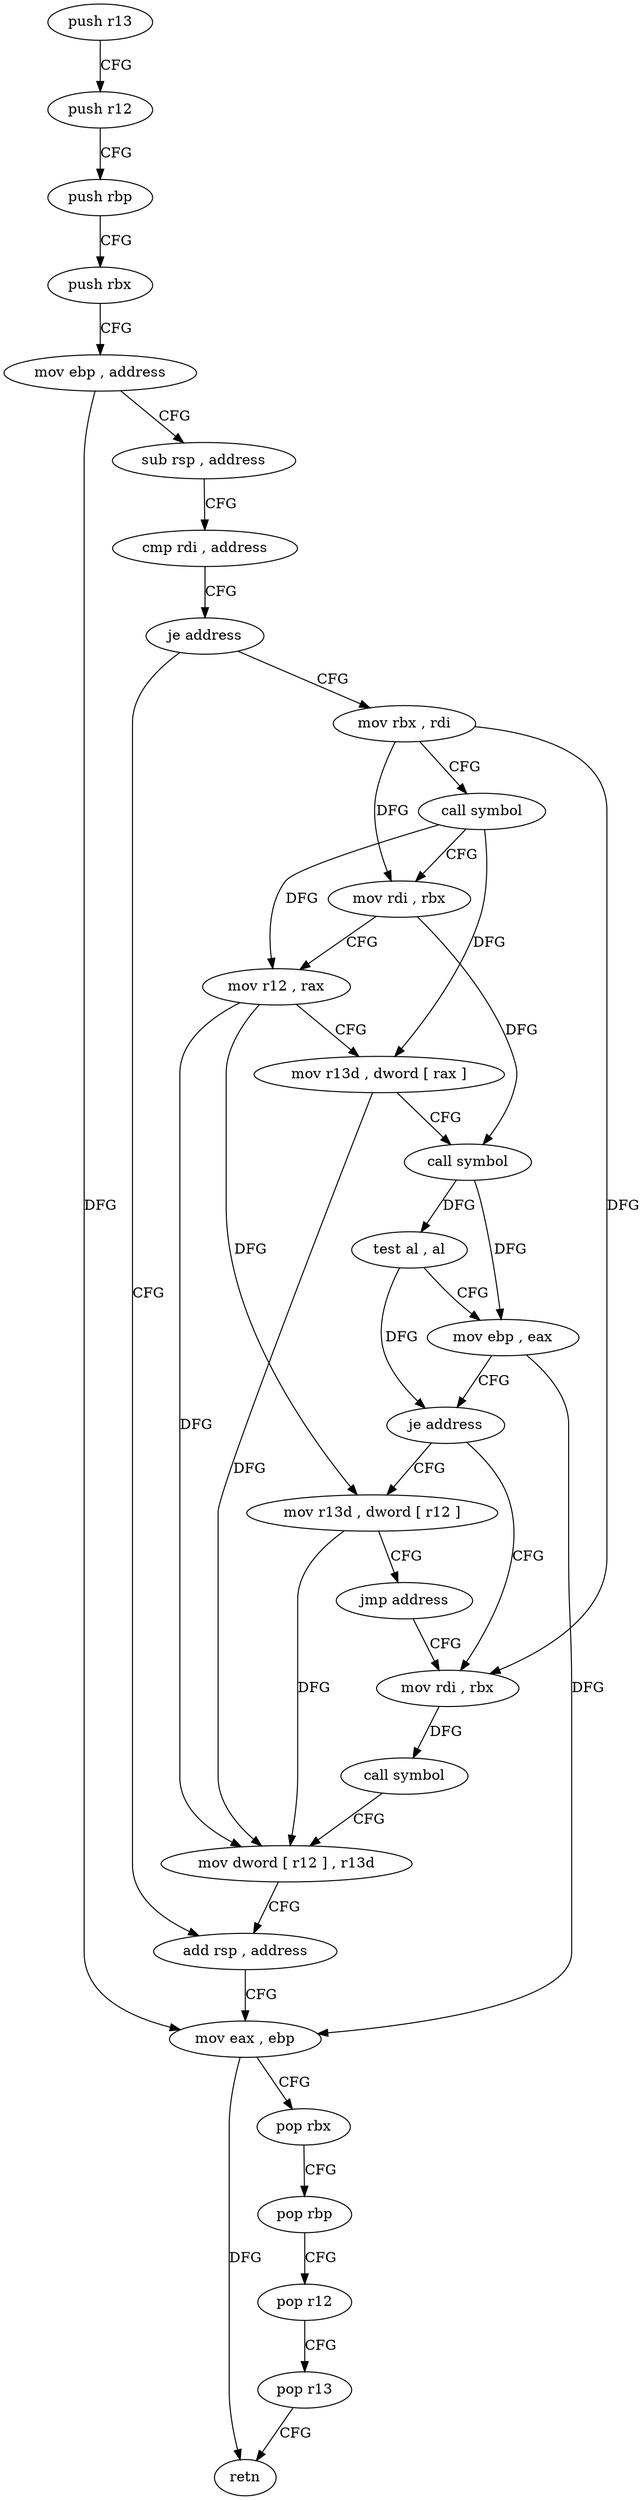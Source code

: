 digraph "func" {
"279632" [label = "push r13" ]
"279634" [label = "push r12" ]
"279636" [label = "push rbp" ]
"279637" [label = "push rbx" ]
"279638" [label = "mov ebp , address" ]
"279643" [label = "sub rsp , address" ]
"279647" [label = "cmp rdi , address" ]
"279651" [label = "je address" ]
"279693" [label = "add rsp , address" ]
"279653" [label = "mov rbx , rdi" ]
"279697" [label = "mov eax , ebp" ]
"279699" [label = "pop rbx" ]
"279700" [label = "pop rbp" ]
"279701" [label = "pop r12" ]
"279703" [label = "pop r13" ]
"279705" [label = "retn" ]
"279656" [label = "call symbol" ]
"279661" [label = "mov rdi , rbx" ]
"279664" [label = "mov r12 , rax" ]
"279667" [label = "mov r13d , dword [ rax ]" ]
"279670" [label = "call symbol" ]
"279675" [label = "test al , al" ]
"279677" [label = "mov ebp , eax" ]
"279679" [label = "je address" ]
"279712" [label = "mov r13d , dword [ r12 ]" ]
"279681" [label = "mov rdi , rbx" ]
"279716" [label = "jmp address" ]
"279684" [label = "call symbol" ]
"279689" [label = "mov dword [ r12 ] , r13d" ]
"279632" -> "279634" [ label = "CFG" ]
"279634" -> "279636" [ label = "CFG" ]
"279636" -> "279637" [ label = "CFG" ]
"279637" -> "279638" [ label = "CFG" ]
"279638" -> "279643" [ label = "CFG" ]
"279638" -> "279697" [ label = "DFG" ]
"279643" -> "279647" [ label = "CFG" ]
"279647" -> "279651" [ label = "CFG" ]
"279651" -> "279693" [ label = "CFG" ]
"279651" -> "279653" [ label = "CFG" ]
"279693" -> "279697" [ label = "CFG" ]
"279653" -> "279656" [ label = "CFG" ]
"279653" -> "279661" [ label = "DFG" ]
"279653" -> "279681" [ label = "DFG" ]
"279697" -> "279699" [ label = "CFG" ]
"279697" -> "279705" [ label = "DFG" ]
"279699" -> "279700" [ label = "CFG" ]
"279700" -> "279701" [ label = "CFG" ]
"279701" -> "279703" [ label = "CFG" ]
"279703" -> "279705" [ label = "CFG" ]
"279656" -> "279661" [ label = "CFG" ]
"279656" -> "279664" [ label = "DFG" ]
"279656" -> "279667" [ label = "DFG" ]
"279661" -> "279664" [ label = "CFG" ]
"279661" -> "279670" [ label = "DFG" ]
"279664" -> "279667" [ label = "CFG" ]
"279664" -> "279712" [ label = "DFG" ]
"279664" -> "279689" [ label = "DFG" ]
"279667" -> "279670" [ label = "CFG" ]
"279667" -> "279689" [ label = "DFG" ]
"279670" -> "279675" [ label = "DFG" ]
"279670" -> "279677" [ label = "DFG" ]
"279675" -> "279677" [ label = "CFG" ]
"279675" -> "279679" [ label = "DFG" ]
"279677" -> "279679" [ label = "CFG" ]
"279677" -> "279697" [ label = "DFG" ]
"279679" -> "279712" [ label = "CFG" ]
"279679" -> "279681" [ label = "CFG" ]
"279712" -> "279716" [ label = "CFG" ]
"279712" -> "279689" [ label = "DFG" ]
"279681" -> "279684" [ label = "DFG" ]
"279716" -> "279681" [ label = "CFG" ]
"279684" -> "279689" [ label = "CFG" ]
"279689" -> "279693" [ label = "CFG" ]
}
